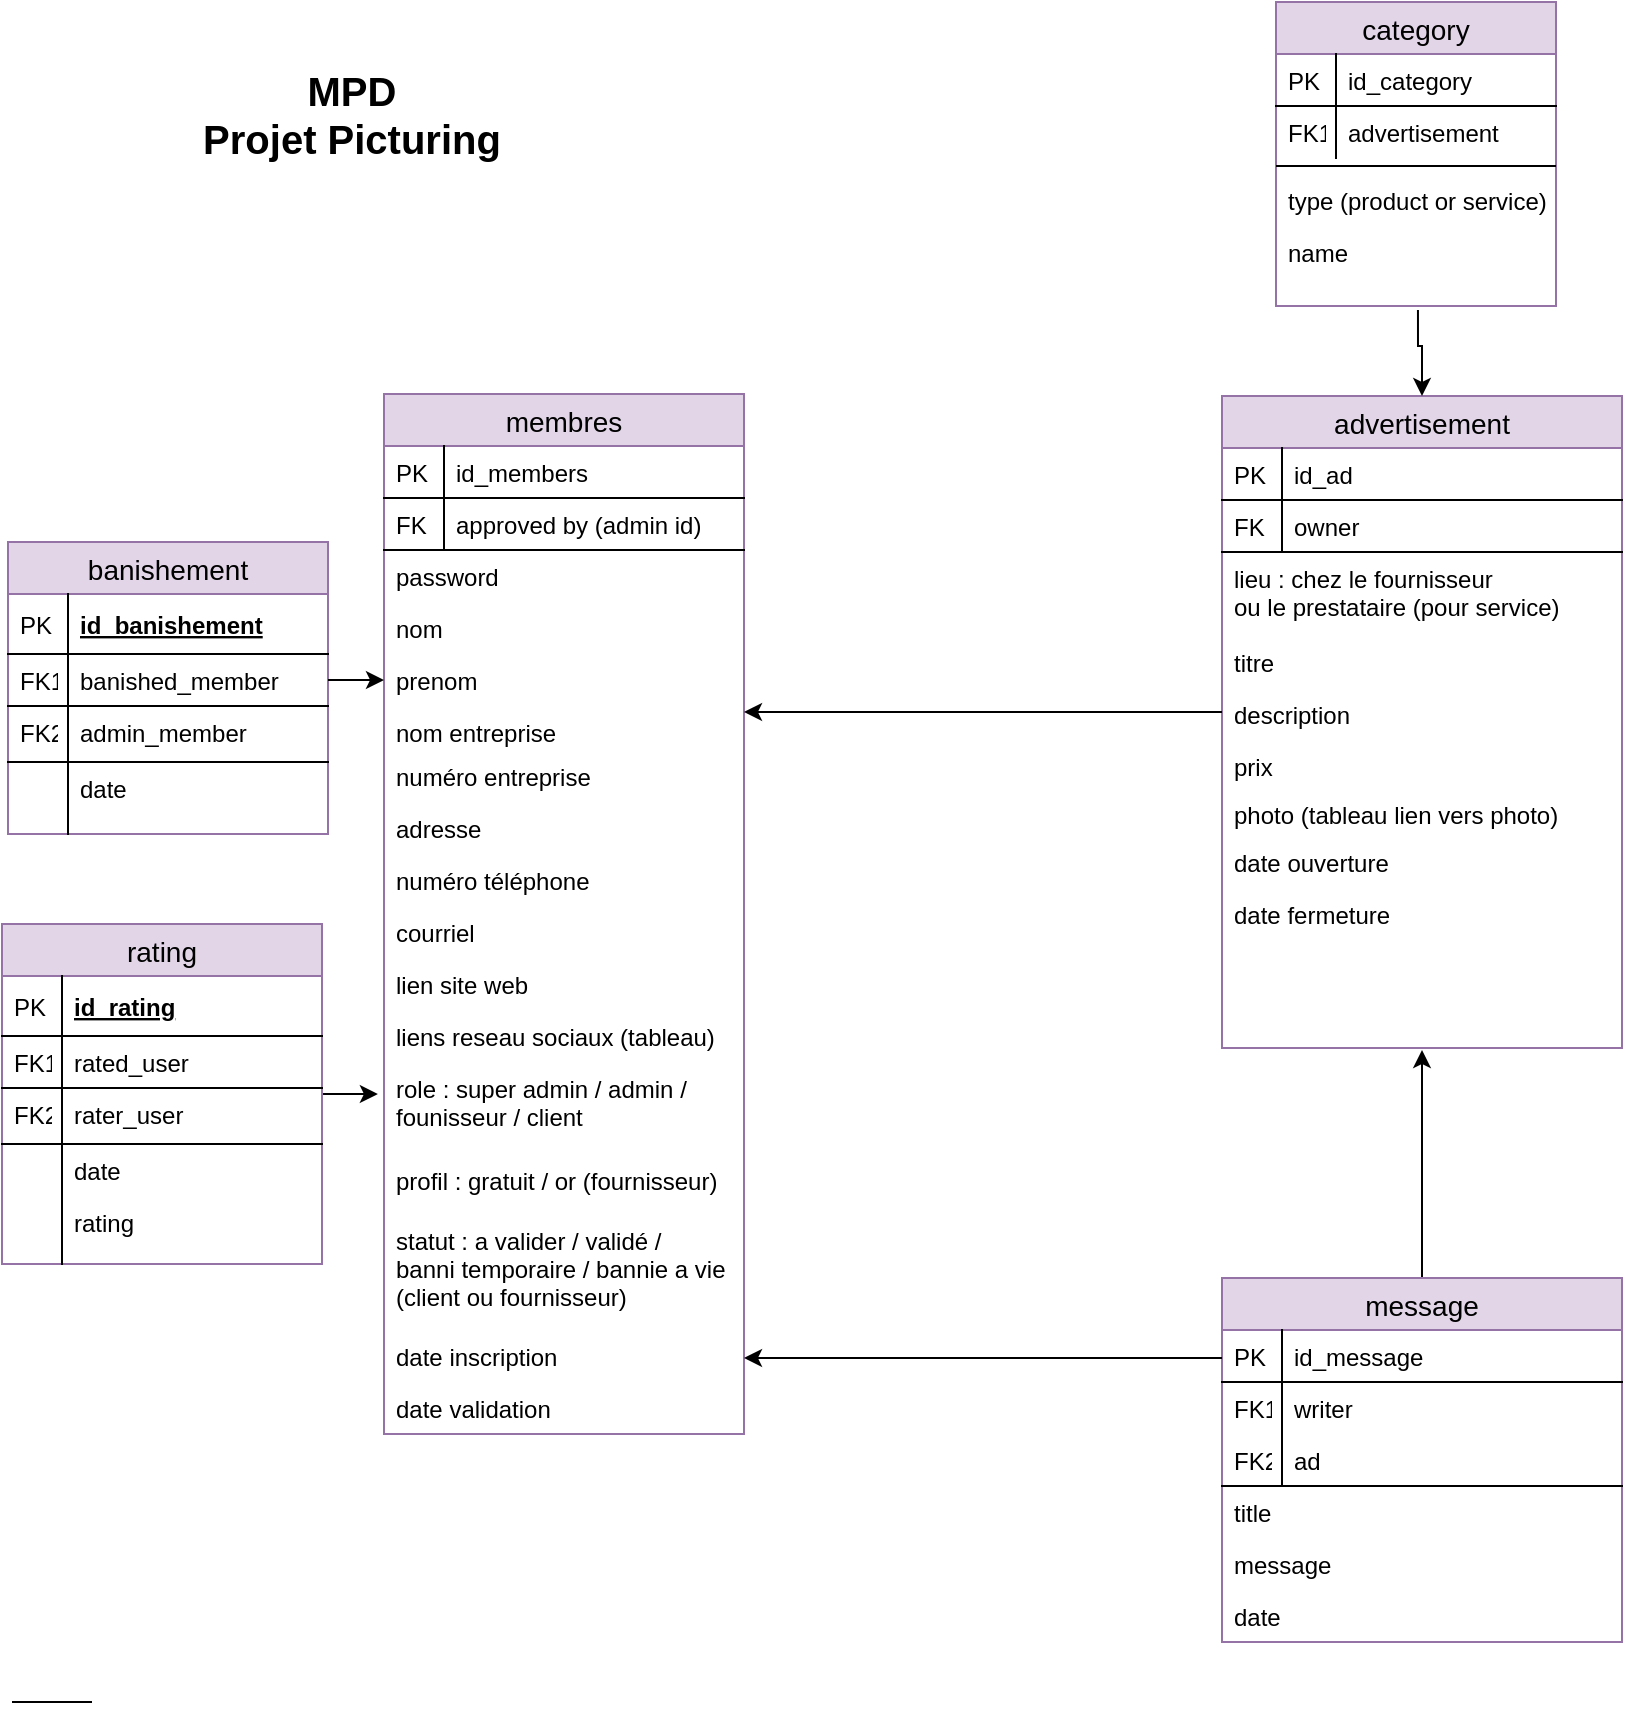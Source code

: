 <mxfile version="12.7.0" type="github">
  <diagram id="iBXPiYF_LUQlWGxFA6pa" name="Page-1">
    <mxGraphModel dx="868" dy="486" grid="1" gridSize="10" guides="1" tooltips="1" connect="1" arrows="1" fold="1" page="1" pageScale="1" pageWidth="850" pageHeight="1100" math="0" shadow="0">
      <root>
        <mxCell id="0"/>
        <mxCell id="1" parent="0"/>
        <mxCell id="Hy9Ng6GgT5-XodU1_Qwf-12" value="membres" style="swimlane;fontStyle=0;childLayout=stackLayout;horizontal=1;startSize=26;fillColor=#e1d5e7;horizontalStack=0;resizeParent=1;resizeParentMax=0;resizeLast=0;collapsible=1;marginBottom=0;labelBackgroundColor=none;strokeColor=#9673a6;fontSize=14;" parent="1" vertex="1">
          <mxGeometry x="206" y="200" width="180" height="520" as="geometry"/>
        </mxCell>
        <mxCell id="6Piqb9piduFS3I6Vb6Y6-14" value="id_members" style="shape=partialRectangle;top=0;left=0;right=0;bottom=1;align=left;verticalAlign=top;fillColor=none;spacingLeft=34;spacingRight=4;overflow=hidden;rotatable=0;points=[[0,0.5],[1,0.5]];portConstraint=eastwest;dropTarget=0;fontSize=12;" parent="Hy9Ng6GgT5-XodU1_Qwf-12" vertex="1">
          <mxGeometry y="26" width="180" height="26" as="geometry"/>
        </mxCell>
        <mxCell id="6Piqb9piduFS3I6Vb6Y6-15" value="PK" style="shape=partialRectangle;top=0;left=0;bottom=0;fillColor=none;align=left;verticalAlign=top;spacingLeft=4;spacingRight=4;overflow=hidden;rotatable=0;points=[];portConstraint=eastwest;part=1;fontSize=12;" parent="6Piqb9piduFS3I6Vb6Y6-14" vertex="1" connectable="0">
          <mxGeometry width="30" height="26" as="geometry"/>
        </mxCell>
        <mxCell id="6Piqb9piduFS3I6Vb6Y6-16" value="approved by (admin id)" style="shape=partialRectangle;top=0;left=0;right=0;bottom=1;align=left;verticalAlign=top;fillColor=none;spacingLeft=34;spacingRight=4;overflow=hidden;rotatable=0;points=[[0,0.5],[1,0.5]];portConstraint=eastwest;dropTarget=0;fontSize=12;" parent="Hy9Ng6GgT5-XodU1_Qwf-12" vertex="1">
          <mxGeometry y="52" width="180" height="26" as="geometry"/>
        </mxCell>
        <mxCell id="6Piqb9piduFS3I6Vb6Y6-17" value="FK" style="shape=partialRectangle;top=0;left=0;bottom=0;fillColor=none;align=left;verticalAlign=top;spacingLeft=4;spacingRight=4;overflow=hidden;rotatable=0;points=[];portConstraint=eastwest;part=1;fontSize=12;" parent="6Piqb9piduFS3I6Vb6Y6-16" vertex="1" connectable="0">
          <mxGeometry width="30" height="26" as="geometry"/>
        </mxCell>
        <mxCell id="Hy9Ng6GgT5-XodU1_Qwf-48" value="password" style="text;strokeColor=none;fillColor=none;align=left;verticalAlign=top;spacingLeft=4;spacingRight=4;overflow=hidden;rotatable=0;points=[[0,0.5],[1,0.5]];portConstraint=eastwest;" parent="Hy9Ng6GgT5-XodU1_Qwf-12" vertex="1">
          <mxGeometry y="78" width="180" height="26" as="geometry"/>
        </mxCell>
        <mxCell id="Hy9Ng6GgT5-XodU1_Qwf-13" value="nom" style="text;strokeColor=none;fillColor=none;align=left;verticalAlign=top;spacingLeft=4;spacingRight=4;overflow=hidden;rotatable=0;points=[[0,0.5],[1,0.5]];portConstraint=eastwest;" parent="Hy9Ng6GgT5-XodU1_Qwf-12" vertex="1">
          <mxGeometry y="104" width="180" height="26" as="geometry"/>
        </mxCell>
        <mxCell id="Hy9Ng6GgT5-XodU1_Qwf-14" value="prenom" style="text;strokeColor=none;fillColor=none;align=left;verticalAlign=top;spacingLeft=4;spacingRight=4;overflow=hidden;rotatable=0;points=[[0,0.5],[1,0.5]];portConstraint=eastwest;" parent="Hy9Ng6GgT5-XodU1_Qwf-12" vertex="1">
          <mxGeometry y="130" width="180" height="26" as="geometry"/>
        </mxCell>
        <mxCell id="Hy9Ng6GgT5-XodU1_Qwf-15" value="nom entreprise" style="text;strokeColor=none;fillColor=none;align=left;verticalAlign=top;spacingLeft=4;spacingRight=4;overflow=hidden;rotatable=0;points=[[0,0.5],[1,0.5]];portConstraint=eastwest;" parent="Hy9Ng6GgT5-XodU1_Qwf-12" vertex="1">
          <mxGeometry y="156" width="180" height="22" as="geometry"/>
        </mxCell>
        <mxCell id="Hy9Ng6GgT5-XodU1_Qwf-35" value="numéro entreprise" style="text;strokeColor=none;fillColor=none;align=left;verticalAlign=top;spacingLeft=4;spacingRight=4;overflow=hidden;rotatable=0;points=[[0,0.5],[1,0.5]];portConstraint=eastwest;" parent="Hy9Ng6GgT5-XodU1_Qwf-12" vertex="1">
          <mxGeometry y="178" width="180" height="26" as="geometry"/>
        </mxCell>
        <mxCell id="Hy9Ng6GgT5-XodU1_Qwf-30" value="adresse" style="text;strokeColor=none;fillColor=none;align=left;verticalAlign=top;spacingLeft=4;spacingRight=4;overflow=hidden;rotatable=0;points=[[0,0.5],[1,0.5]];portConstraint=eastwest;" parent="Hy9Ng6GgT5-XodU1_Qwf-12" vertex="1">
          <mxGeometry y="204" width="180" height="26" as="geometry"/>
        </mxCell>
        <mxCell id="Hy9Ng6GgT5-XodU1_Qwf-33" value="numéro téléphone" style="text;strokeColor=none;fillColor=none;align=left;verticalAlign=top;spacingLeft=4;spacingRight=4;overflow=hidden;rotatable=0;points=[[0,0.5],[1,0.5]];portConstraint=eastwest;" parent="Hy9Ng6GgT5-XodU1_Qwf-12" vertex="1">
          <mxGeometry y="230" width="180" height="26" as="geometry"/>
        </mxCell>
        <mxCell id="Hy9Ng6GgT5-XodU1_Qwf-34" value="courriel" style="text;strokeColor=none;fillColor=none;align=left;verticalAlign=top;spacingLeft=4;spacingRight=4;overflow=hidden;rotatable=0;points=[[0,0.5],[1,0.5]];portConstraint=eastwest;" parent="Hy9Ng6GgT5-XodU1_Qwf-12" vertex="1">
          <mxGeometry y="256" width="180" height="26" as="geometry"/>
        </mxCell>
        <mxCell id="Hy9Ng6GgT5-XodU1_Qwf-38" value="lien site web" style="text;strokeColor=none;fillColor=none;align=left;verticalAlign=top;spacingLeft=4;spacingRight=4;overflow=hidden;rotatable=0;points=[[0,0.5],[1,0.5]];portConstraint=eastwest;" parent="Hy9Ng6GgT5-XodU1_Qwf-12" vertex="1">
          <mxGeometry y="282" width="180" height="26" as="geometry"/>
        </mxCell>
        <mxCell id="Hy9Ng6GgT5-XodU1_Qwf-39" value="liens reseau sociaux (tableau)" style="text;strokeColor=none;fillColor=none;align=left;verticalAlign=top;spacingLeft=4;spacingRight=4;overflow=hidden;rotatable=0;points=[[0,0.5],[1,0.5]];portConstraint=eastwest;" parent="Hy9Ng6GgT5-XodU1_Qwf-12" vertex="1">
          <mxGeometry y="308" width="180" height="26" as="geometry"/>
        </mxCell>
        <mxCell id="Hy9Ng6GgT5-XodU1_Qwf-40" value="role : super admin / admin / &#xa;founisseur / client" style="text;strokeColor=none;fillColor=none;align=left;verticalAlign=top;spacingLeft=4;spacingRight=4;overflow=hidden;rotatable=0;points=[[0,0.5],[1,0.5]];portConstraint=eastwest;" parent="Hy9Ng6GgT5-XodU1_Qwf-12" vertex="1">
          <mxGeometry y="334" width="180" height="46" as="geometry"/>
        </mxCell>
        <mxCell id="Hy9Ng6GgT5-XodU1_Qwf-29" value="profil : gratuit / or (fournisseur)" style="text;strokeColor=none;fillColor=none;align=left;verticalAlign=top;spacingLeft=4;spacingRight=4;overflow=hidden;rotatable=0;points=[[0,0.5],[1,0.5]];portConstraint=eastwest;" parent="Hy9Ng6GgT5-XodU1_Qwf-12" vertex="1">
          <mxGeometry y="380" width="180" height="30" as="geometry"/>
        </mxCell>
        <mxCell id="Hy9Ng6GgT5-XodU1_Qwf-53" value="statut : a valider / validé / &#xa;banni temporaire / bannie a vie&#xa;(client ou fournisseur)" style="text;strokeColor=none;fillColor=none;align=left;verticalAlign=top;spacingLeft=4;spacingRight=4;overflow=hidden;rotatable=0;points=[[0,0.5],[1,0.5]];portConstraint=eastwest;" parent="Hy9Ng6GgT5-XodU1_Qwf-12" vertex="1">
          <mxGeometry y="410" width="180" height="58" as="geometry"/>
        </mxCell>
        <mxCell id="6Piqb9piduFS3I6Vb6Y6-1" value="date inscription" style="text;strokeColor=none;fillColor=none;align=left;verticalAlign=top;spacingLeft=4;spacingRight=4;overflow=hidden;rotatable=0;points=[[0,0.5],[1,0.5]];portConstraint=eastwest;" parent="Hy9Ng6GgT5-XodU1_Qwf-12" vertex="1">
          <mxGeometry y="468" width="180" height="26" as="geometry"/>
        </mxCell>
        <mxCell id="6Piqb9piduFS3I6Vb6Y6-7" value="date validation" style="text;strokeColor=none;fillColor=none;align=left;verticalAlign=top;spacingLeft=4;spacingRight=4;overflow=hidden;rotatable=0;points=[[0,0.5],[1,0.5]];portConstraint=eastwest;" parent="Hy9Ng6GgT5-XodU1_Qwf-12" vertex="1">
          <mxGeometry y="494" width="180" height="26" as="geometry"/>
        </mxCell>
        <mxCell id="Hy9Ng6GgT5-XodU1_Qwf-20" value="advertisement" style="swimlane;fontStyle=0;childLayout=stackLayout;horizontal=1;startSize=26;fillColor=#e1d5e7;horizontalStack=0;resizeParent=1;resizeParentMax=0;resizeLast=0;collapsible=1;marginBottom=0;strokeColor=#9673a6;fontSize=14;" parent="1" vertex="1">
          <mxGeometry x="625" y="201" width="200" height="326" as="geometry"/>
        </mxCell>
        <mxCell id="6Piqb9piduFS3I6Vb6Y6-62" value="id_ad" style="shape=partialRectangle;top=0;left=0;right=0;bottom=1;align=left;verticalAlign=top;fillColor=none;spacingLeft=34;spacingRight=4;overflow=hidden;rotatable=0;points=[[0,0.5],[1,0.5]];portConstraint=eastwest;dropTarget=0;fontSize=12;" parent="Hy9Ng6GgT5-XodU1_Qwf-20" vertex="1">
          <mxGeometry y="26" width="200" height="26" as="geometry"/>
        </mxCell>
        <mxCell id="6Piqb9piduFS3I6Vb6Y6-63" value="PK" style="shape=partialRectangle;top=0;left=0;bottom=0;fillColor=none;align=left;verticalAlign=top;spacingLeft=4;spacingRight=4;overflow=hidden;rotatable=0;points=[];portConstraint=eastwest;part=1;fontSize=12;" parent="6Piqb9piduFS3I6Vb6Y6-62" vertex="1" connectable="0">
          <mxGeometry width="30" height="26" as="geometry"/>
        </mxCell>
        <mxCell id="6Piqb9piduFS3I6Vb6Y6-64" value="owner" style="shape=partialRectangle;top=0;left=0;right=0;bottom=1;align=left;verticalAlign=top;fillColor=none;spacingLeft=34;spacingRight=4;overflow=hidden;rotatable=0;points=[[0,0.5],[1,0.5]];portConstraint=eastwest;dropTarget=0;fontSize=12;" parent="Hy9Ng6GgT5-XodU1_Qwf-20" vertex="1">
          <mxGeometry y="52" width="200" height="26" as="geometry"/>
        </mxCell>
        <mxCell id="6Piqb9piduFS3I6Vb6Y6-65" value="FK" style="shape=partialRectangle;top=0;left=0;bottom=0;fillColor=none;align=left;verticalAlign=top;spacingLeft=4;spacingRight=4;overflow=hidden;rotatable=0;points=[];portConstraint=eastwest;part=1;fontSize=12;" parent="6Piqb9piduFS3I6Vb6Y6-64" vertex="1" connectable="0">
          <mxGeometry width="30" height="26" as="geometry"/>
        </mxCell>
        <mxCell id="Hy9Ng6GgT5-XodU1_Qwf-22" value="lieu : chez le fournisseur&#xa;ou le prestataire (pour service)" style="text;strokeColor=none;fillColor=none;align=left;verticalAlign=top;spacingLeft=4;spacingRight=4;overflow=hidden;rotatable=0;points=[[0,0.5],[1,0.5]];portConstraint=eastwest;" parent="Hy9Ng6GgT5-XodU1_Qwf-20" vertex="1">
          <mxGeometry y="78" width="200" height="42" as="geometry"/>
        </mxCell>
        <mxCell id="Hy9Ng6GgT5-XodU1_Qwf-42" value="titre" style="text;strokeColor=none;fillColor=none;align=left;verticalAlign=top;spacingLeft=4;spacingRight=4;overflow=hidden;rotatable=0;points=[[0,0.5],[1,0.5]];portConstraint=eastwest;" parent="Hy9Ng6GgT5-XodU1_Qwf-20" vertex="1">
          <mxGeometry y="120" width="200" height="26" as="geometry"/>
        </mxCell>
        <mxCell id="Hy9Ng6GgT5-XodU1_Qwf-41" value="description" style="text;strokeColor=none;fillColor=none;align=left;verticalAlign=top;spacingLeft=4;spacingRight=4;overflow=hidden;rotatable=0;points=[[0,0.5],[1,0.5]];portConstraint=eastwest;" parent="Hy9Ng6GgT5-XodU1_Qwf-20" vertex="1">
          <mxGeometry y="146" width="200" height="26" as="geometry"/>
        </mxCell>
        <mxCell id="Hy9Ng6GgT5-XodU1_Qwf-23" value="prix" style="text;strokeColor=none;fillColor=none;align=left;verticalAlign=top;spacingLeft=4;spacingRight=4;overflow=hidden;rotatable=0;points=[[0,0.5],[1,0.5]];portConstraint=eastwest;" parent="Hy9Ng6GgT5-XodU1_Qwf-20" vertex="1">
          <mxGeometry y="172" width="200" height="24" as="geometry"/>
        </mxCell>
        <mxCell id="Hy9Ng6GgT5-XodU1_Qwf-46" value="photo (tableau lien vers photo)" style="text;strokeColor=none;fillColor=none;align=left;verticalAlign=top;spacingLeft=4;spacingRight=4;overflow=hidden;rotatable=0;points=[[0,0.5],[1,0.5]];portConstraint=eastwest;" parent="Hy9Ng6GgT5-XodU1_Qwf-20" vertex="1">
          <mxGeometry y="196" width="200" height="24" as="geometry"/>
        </mxCell>
        <mxCell id="6Piqb9piduFS3I6Vb6Y6-3" value="date ouverture" style="text;strokeColor=none;fillColor=none;align=left;verticalAlign=top;spacingLeft=4;spacingRight=4;overflow=hidden;rotatable=0;points=[[0,0.5],[1,0.5]];portConstraint=eastwest;" parent="Hy9Ng6GgT5-XodU1_Qwf-20" vertex="1">
          <mxGeometry y="220" width="200" height="26" as="geometry"/>
        </mxCell>
        <mxCell id="6Piqb9piduFS3I6Vb6Y6-4" value="date fermeture" style="text;strokeColor=none;fillColor=none;align=left;verticalAlign=top;spacingLeft=4;spacingRight=4;overflow=hidden;rotatable=0;points=[[0,0.5],[1,0.5]];portConstraint=eastwest;" parent="Hy9Ng6GgT5-XodU1_Qwf-20" vertex="1">
          <mxGeometry y="246" width="200" height="80" as="geometry"/>
        </mxCell>
        <mxCell id="JkwLZ7R0wp-xQNA84GM1-21" style="edgeStyle=orthogonalEdgeStyle;rounded=0;orthogonalLoop=1;jettySize=auto;html=1;endArrow=classic;endFill=1;entryX=0.5;entryY=1.013;entryDx=0;entryDy=0;entryPerimeter=0;startArrow=none;startFill=0;" parent="1" source="Hy9Ng6GgT5-XodU1_Qwf-58" target="6Piqb9piduFS3I6Vb6Y6-4" edge="1">
          <mxGeometry relative="1" as="geometry">
            <mxPoint x="725" y="500" as="targetPoint"/>
          </mxGeometry>
        </mxCell>
        <mxCell id="Hy9Ng6GgT5-XodU1_Qwf-58" value="message" style="swimlane;fontStyle=0;childLayout=stackLayout;horizontal=1;startSize=26;fillColor=#e1d5e7;horizontalStack=0;resizeParent=1;resizeParentMax=0;resizeLast=0;collapsible=1;marginBottom=0;strokeColor=#9673a6;fontSize=14;" parent="1" vertex="1">
          <mxGeometry x="625" y="642" width="200" height="182" as="geometry"/>
        </mxCell>
        <mxCell id="6Piqb9piduFS3I6Vb6Y6-66" value="id_message" style="shape=partialRectangle;top=0;left=0;right=0;bottom=1;align=left;verticalAlign=top;fillColor=none;spacingLeft=34;spacingRight=4;overflow=hidden;rotatable=0;points=[[0,0.5],[1,0.5]];portConstraint=eastwest;dropTarget=0;fontSize=12;" parent="Hy9Ng6GgT5-XodU1_Qwf-58" vertex="1">
          <mxGeometry y="26" width="200" height="26" as="geometry"/>
        </mxCell>
        <mxCell id="6Piqb9piduFS3I6Vb6Y6-67" value="PK" style="shape=partialRectangle;top=0;left=0;bottom=0;fillColor=none;align=left;verticalAlign=top;spacingLeft=4;spacingRight=4;overflow=hidden;rotatable=0;points=[];portConstraint=eastwest;part=1;fontSize=12;" parent="6Piqb9piduFS3I6Vb6Y6-66" vertex="1" connectable="0">
          <mxGeometry width="30" height="26" as="geometry"/>
        </mxCell>
        <mxCell id="6Piqb9piduFS3I6Vb6Y6-68" value="writer" style="shape=partialRectangle;top=0;left=0;right=0;bottom=0;align=left;verticalAlign=top;fillColor=none;spacingLeft=34;spacingRight=4;overflow=hidden;rotatable=0;points=[[0,0.5],[1,0.5]];portConstraint=eastwest;dropTarget=0;fontSize=12;" parent="Hy9Ng6GgT5-XodU1_Qwf-58" vertex="1">
          <mxGeometry y="52" width="200" height="26" as="geometry"/>
        </mxCell>
        <mxCell id="6Piqb9piduFS3I6Vb6Y6-69" value="FK1" style="shape=partialRectangle;top=0;left=0;bottom=0;fillColor=none;align=left;verticalAlign=top;spacingLeft=4;spacingRight=4;overflow=hidden;rotatable=0;points=[];portConstraint=eastwest;part=1;fontSize=12;" parent="6Piqb9piduFS3I6Vb6Y6-68" vertex="1" connectable="0">
          <mxGeometry width="30" height="26" as="geometry"/>
        </mxCell>
        <mxCell id="6Piqb9piduFS3I6Vb6Y6-70" value="ad" style="shape=partialRectangle;top=0;left=0;right=0;bottom=1;align=left;verticalAlign=top;fillColor=none;spacingLeft=34;spacingRight=4;overflow=hidden;rotatable=0;points=[[0,0.5],[1,0.5]];portConstraint=eastwest;dropTarget=0;fontSize=12;" parent="Hy9Ng6GgT5-XodU1_Qwf-58" vertex="1">
          <mxGeometry y="78" width="200" height="26" as="geometry"/>
        </mxCell>
        <mxCell id="6Piqb9piduFS3I6Vb6Y6-71" value="FK2" style="shape=partialRectangle;top=0;left=0;bottom=0;fillColor=none;align=left;verticalAlign=top;spacingLeft=4;spacingRight=4;overflow=hidden;rotatable=0;points=[];portConstraint=eastwest;part=1;fontSize=12;" parent="6Piqb9piduFS3I6Vb6Y6-70" vertex="1" connectable="0">
          <mxGeometry width="30" height="26" as="geometry"/>
        </mxCell>
        <mxCell id="Hy9Ng6GgT5-XodU1_Qwf-60" value="title" style="text;strokeColor=none;fillColor=none;align=left;verticalAlign=top;spacingLeft=4;spacingRight=4;overflow=hidden;rotatable=0;points=[[0,0.5],[1,0.5]];portConstraint=eastwest;" parent="Hy9Ng6GgT5-XodU1_Qwf-58" vertex="1">
          <mxGeometry y="104" width="200" height="26" as="geometry"/>
        </mxCell>
        <mxCell id="Hy9Ng6GgT5-XodU1_Qwf-61" value="message" style="text;strokeColor=none;fillColor=none;align=left;verticalAlign=top;spacingLeft=4;spacingRight=4;overflow=hidden;rotatable=0;points=[[0,0.5],[1,0.5]];portConstraint=eastwest;" parent="Hy9Ng6GgT5-XodU1_Qwf-58" vertex="1">
          <mxGeometry y="130" width="200" height="26" as="geometry"/>
        </mxCell>
        <mxCell id="6Piqb9piduFS3I6Vb6Y6-2" value="date" style="text;strokeColor=none;fillColor=none;align=left;verticalAlign=top;spacingLeft=4;spacingRight=4;overflow=hidden;rotatable=0;points=[[0,0.5],[1,0.5]];portConstraint=eastwest;" parent="Hy9Ng6GgT5-XodU1_Qwf-58" vertex="1">
          <mxGeometry y="156" width="200" height="26" as="geometry"/>
        </mxCell>
        <mxCell id="JkwLZ7R0wp-xQNA84GM1-15" style="edgeStyle=orthogonalEdgeStyle;rounded=0;orthogonalLoop=1;jettySize=auto;html=1;endArrow=none;endFill=0;startArrow=classic;startFill=1;" parent="1" edge="1">
          <mxGeometry relative="1" as="geometry">
            <mxPoint x="386" y="359" as="sourcePoint"/>
            <mxPoint x="625" y="359" as="targetPoint"/>
          </mxGeometry>
        </mxCell>
        <mxCell id="JkwLZ7R0wp-xQNA84GM1-18" style="edgeStyle=orthogonalEdgeStyle;rounded=0;orthogonalLoop=1;jettySize=auto;html=1;endArrow=none;endFill=0;startArrow=classic;startFill=1;" parent="1" edge="1">
          <mxGeometry relative="1" as="geometry">
            <mxPoint x="386" y="682" as="sourcePoint"/>
            <mxPoint x="625" y="682" as="targetPoint"/>
          </mxGeometry>
        </mxCell>
        <mxCell id="JkwLZ7R0wp-xQNA84GM1-22" value="category" style="swimlane;fontStyle=0;childLayout=stackLayout;horizontal=1;startSize=26;fillColor=#e1d5e7;horizontalStack=0;resizeParent=1;resizeParentMax=0;resizeLast=0;collapsible=1;marginBottom=0;strokeColor=#9673a6;fontSize=14;" parent="1" vertex="1">
          <mxGeometry x="652" y="4" width="140" height="152" as="geometry">
            <mxRectangle x="652" y="4" width="80" height="26" as="alternateBounds"/>
          </mxGeometry>
        </mxCell>
        <mxCell id="6Piqb9piduFS3I6Vb6Y6-53" value="id_category" style="shape=partialRectangle;top=0;left=0;right=0;bottom=1;align=left;verticalAlign=top;fillColor=none;spacingLeft=34;spacingRight=4;overflow=hidden;rotatable=0;points=[[0,0.5],[1,0.5]];portConstraint=eastwest;dropTarget=0;fontSize=12;" parent="JkwLZ7R0wp-xQNA84GM1-22" vertex="1">
          <mxGeometry y="26" width="140" height="26" as="geometry"/>
        </mxCell>
        <mxCell id="6Piqb9piduFS3I6Vb6Y6-54" value="PK" style="shape=partialRectangle;top=0;left=0;bottom=0;fillColor=none;align=left;verticalAlign=top;spacingLeft=4;spacingRight=4;overflow=hidden;rotatable=0;points=[];portConstraint=eastwest;part=1;fontSize=12;" parent="6Piqb9piduFS3I6Vb6Y6-53" vertex="1" connectable="0">
          <mxGeometry width="30" height="26" as="geometry"/>
        </mxCell>
        <mxCell id="6Piqb9piduFS3I6Vb6Y6-57" value="advertisement" style="shape=partialRectangle;top=0;left=0;right=0;bottom=0;align=left;verticalAlign=top;fillColor=none;spacingLeft=34;spacingRight=4;overflow=hidden;rotatable=0;points=[[0,0.5],[1,0.5]];portConstraint=eastwest;dropTarget=0;fontSize=12;" parent="JkwLZ7R0wp-xQNA84GM1-22" vertex="1">
          <mxGeometry y="52" width="140" height="26" as="geometry"/>
        </mxCell>
        <mxCell id="6Piqb9piduFS3I6Vb6Y6-58" value="FK1" style="shape=partialRectangle;top=0;left=0;bottom=0;fillColor=none;align=left;verticalAlign=top;spacingLeft=4;spacingRight=4;overflow=hidden;rotatable=0;points=[];portConstraint=eastwest;part=1;fontSize=12;" parent="6Piqb9piduFS3I6Vb6Y6-57" vertex="1" connectable="0">
          <mxGeometry width="30" height="26" as="geometry"/>
        </mxCell>
        <mxCell id="eJBjyDq78cO2GbcLZ7AE-2" value="" style="line;strokeWidth=1;fillColor=none;align=left;verticalAlign=middle;spacingTop=-1;spacingLeft=3;spacingRight=3;rotatable=0;labelPosition=right;points=[];portConstraint=eastwest;" vertex="1" parent="JkwLZ7R0wp-xQNA84GM1-22">
          <mxGeometry y="78" width="140" height="8" as="geometry"/>
        </mxCell>
        <mxCell id="Hy9Ng6GgT5-XodU1_Qwf-21" value="type (product or service)" style="text;strokeColor=none;fillColor=none;align=left;verticalAlign=top;spacingLeft=4;spacingRight=4;overflow=hidden;rotatable=0;points=[[0,0.5],[1,0.5]];portConstraint=eastwest;" parent="JkwLZ7R0wp-xQNA84GM1-22" vertex="1">
          <mxGeometry y="86" width="140" height="26" as="geometry"/>
        </mxCell>
        <mxCell id="JkwLZ7R0wp-xQNA84GM1-23" value="name" style="text;strokeColor=none;fillColor=none;align=left;verticalAlign=top;spacingLeft=4;spacingRight=4;overflow=hidden;rotatable=0;points=[[0,0.5],[1,0.5]];portConstraint=eastwest;" parent="JkwLZ7R0wp-xQNA84GM1-22" vertex="1">
          <mxGeometry y="112" width="140" height="40" as="geometry"/>
        </mxCell>
        <mxCell id="6Piqb9piduFS3I6Vb6Y6-18" value="banishement" style="swimlane;fontStyle=0;childLayout=stackLayout;horizontal=1;startSize=26;fillColor=#e1d5e7;horizontalStack=0;resizeParent=1;resizeParentMax=0;resizeLast=0;collapsible=1;marginBottom=0;swimlaneFillColor=#ffffff;align=center;fontSize=14;strokeColor=#9673a6;" parent="1" vertex="1">
          <mxGeometry x="18" y="274" width="160" height="146" as="geometry"/>
        </mxCell>
        <mxCell id="6Piqb9piduFS3I6Vb6Y6-19" value="id_banishement" style="shape=partialRectangle;top=0;left=0;right=0;bottom=1;align=left;verticalAlign=middle;fillColor=none;spacingLeft=34;spacingRight=4;overflow=hidden;rotatable=0;points=[[0,0.5],[1,0.5]];portConstraint=eastwest;dropTarget=0;fontStyle=5;fontSize=12;" parent="6Piqb9piduFS3I6Vb6Y6-18" vertex="1">
          <mxGeometry y="26" width="160" height="30" as="geometry"/>
        </mxCell>
        <mxCell id="6Piqb9piduFS3I6Vb6Y6-20" value="PK" style="shape=partialRectangle;top=0;left=0;bottom=0;fillColor=none;align=left;verticalAlign=middle;spacingLeft=4;spacingRight=4;overflow=hidden;rotatable=0;points=[];portConstraint=eastwest;part=1;fontSize=12;" parent="6Piqb9piduFS3I6Vb6Y6-19" vertex="1" connectable="0">
          <mxGeometry width="30" height="30" as="geometry"/>
        </mxCell>
        <mxCell id="6Piqb9piduFS3I6Vb6Y6-29" value="banished_member" style="shape=partialRectangle;top=0;left=0;right=0;bottom=1;align=left;verticalAlign=top;fillColor=none;spacingLeft=34;spacingRight=4;overflow=hidden;rotatable=0;points=[[0,0.5],[1,0.5]];portConstraint=eastwest;dropTarget=0;fontSize=12;" parent="6Piqb9piduFS3I6Vb6Y6-18" vertex="1">
          <mxGeometry y="56" width="160" height="26" as="geometry"/>
        </mxCell>
        <mxCell id="6Piqb9piduFS3I6Vb6Y6-30" value="FK1" style="shape=partialRectangle;top=0;left=0;bottom=0;fillColor=none;align=left;verticalAlign=top;spacingLeft=4;spacingRight=4;overflow=hidden;rotatable=0;points=[];portConstraint=eastwest;part=1;fontSize=12;" parent="6Piqb9piduFS3I6Vb6Y6-29" vertex="1" connectable="0">
          <mxGeometry width="30" height="26" as="geometry"/>
        </mxCell>
        <mxCell id="6Piqb9piduFS3I6Vb6Y6-31" value="admin_member" style="shape=partialRectangle;top=0;left=0;right=0;bottom=1;align=left;verticalAlign=top;fillColor=none;spacingLeft=34;spacingRight=4;overflow=hidden;rotatable=0;points=[[0,0.5],[1,0.5]];portConstraint=eastwest;dropTarget=0;fontSize=12;" parent="6Piqb9piduFS3I6Vb6Y6-18" vertex="1">
          <mxGeometry y="82" width="160" height="28" as="geometry"/>
        </mxCell>
        <mxCell id="6Piqb9piduFS3I6Vb6Y6-32" value="FK2" style="shape=partialRectangle;top=0;left=0;bottom=0;fillColor=none;align=left;verticalAlign=top;spacingLeft=4;spacingRight=4;overflow=hidden;rotatable=0;points=[];portConstraint=eastwest;part=1;fontSize=12;" parent="6Piqb9piduFS3I6Vb6Y6-31" vertex="1" connectable="0">
          <mxGeometry width="30" height="28" as="geometry"/>
        </mxCell>
        <mxCell id="6Piqb9piduFS3I6Vb6Y6-21" value="date" style="shape=partialRectangle;top=0;left=0;right=0;bottom=0;align=left;verticalAlign=top;fillColor=none;spacingLeft=34;spacingRight=4;overflow=hidden;rotatable=0;points=[[0,0.5],[1,0.5]];portConstraint=eastwest;dropTarget=0;fontSize=12;" parent="6Piqb9piduFS3I6Vb6Y6-18" vertex="1">
          <mxGeometry y="110" width="160" height="26" as="geometry"/>
        </mxCell>
        <mxCell id="6Piqb9piduFS3I6Vb6Y6-22" value="" style="shape=partialRectangle;top=0;left=0;bottom=0;fillColor=none;align=left;verticalAlign=top;spacingLeft=4;spacingRight=4;overflow=hidden;rotatable=0;points=[];portConstraint=eastwest;part=1;fontSize=12;" parent="6Piqb9piduFS3I6Vb6Y6-21" vertex="1" connectable="0">
          <mxGeometry width="30" height="26" as="geometry"/>
        </mxCell>
        <mxCell id="6Piqb9piduFS3I6Vb6Y6-27" value="" style="shape=partialRectangle;top=0;left=0;right=0;bottom=0;align=left;verticalAlign=top;fillColor=none;spacingLeft=34;spacingRight=4;overflow=hidden;rotatable=0;points=[[0,0.5],[1,0.5]];portConstraint=eastwest;dropTarget=0;fontSize=12;" parent="6Piqb9piduFS3I6Vb6Y6-18" vertex="1">
          <mxGeometry y="136" width="160" height="10" as="geometry"/>
        </mxCell>
        <mxCell id="6Piqb9piduFS3I6Vb6Y6-28" value="" style="shape=partialRectangle;top=0;left=0;bottom=0;fillColor=none;align=left;verticalAlign=top;spacingLeft=4;spacingRight=4;overflow=hidden;rotatable=0;points=[];portConstraint=eastwest;part=1;fontSize=12;" parent="6Piqb9piduFS3I6Vb6Y6-27" vertex="1" connectable="0">
          <mxGeometry width="30" height="10" as="geometry"/>
        </mxCell>
        <mxCell id="6Piqb9piduFS3I6Vb6Y6-52" style="edgeStyle=orthogonalEdgeStyle;rounded=0;orthogonalLoop=1;jettySize=auto;html=1;entryX=-0.017;entryY=0.348;entryDx=0;entryDy=0;entryPerimeter=0;startArrow=none;startFill=0;endArrow=classic;endFill=1;" parent="1" source="6Piqb9piduFS3I6Vb6Y6-34" target="Hy9Ng6GgT5-XodU1_Qwf-40" edge="1">
          <mxGeometry relative="1" as="geometry"/>
        </mxCell>
        <mxCell id="6Piqb9piduFS3I6Vb6Y6-34" value="rating" style="swimlane;fontStyle=0;childLayout=stackLayout;horizontal=1;startSize=26;fillColor=#e1d5e7;horizontalStack=0;resizeParent=1;resizeParentMax=0;resizeLast=0;collapsible=1;marginBottom=0;swimlaneFillColor=#ffffff;align=center;fontSize=14;strokeColor=#9673a6;" parent="1" vertex="1">
          <mxGeometry x="15" y="465" width="160" height="170" as="geometry"/>
        </mxCell>
        <mxCell id="6Piqb9piduFS3I6Vb6Y6-35" value="id_rating" style="shape=partialRectangle;top=0;left=0;right=0;bottom=1;align=left;verticalAlign=middle;fillColor=none;spacingLeft=34;spacingRight=4;overflow=hidden;rotatable=0;points=[[0,0.5],[1,0.5]];portConstraint=eastwest;dropTarget=0;fontStyle=5;fontSize=12;" parent="6Piqb9piduFS3I6Vb6Y6-34" vertex="1">
          <mxGeometry y="26" width="160" height="30" as="geometry"/>
        </mxCell>
        <mxCell id="6Piqb9piduFS3I6Vb6Y6-36" value="PK" style="shape=partialRectangle;top=0;left=0;bottom=0;fillColor=none;align=left;verticalAlign=middle;spacingLeft=4;spacingRight=4;overflow=hidden;rotatable=0;points=[];portConstraint=eastwest;part=1;fontSize=12;" parent="6Piqb9piduFS3I6Vb6Y6-35" vertex="1" connectable="0">
          <mxGeometry width="30" height="30" as="geometry"/>
        </mxCell>
        <mxCell id="6Piqb9piduFS3I6Vb6Y6-37" value="rated_user" style="shape=partialRectangle;top=0;left=0;right=0;bottom=1;align=left;verticalAlign=top;fillColor=none;spacingLeft=34;spacingRight=4;overflow=hidden;rotatable=0;points=[[0,0.5],[1,0.5]];portConstraint=eastwest;dropTarget=0;fontSize=12;" parent="6Piqb9piduFS3I6Vb6Y6-34" vertex="1">
          <mxGeometry y="56" width="160" height="26" as="geometry"/>
        </mxCell>
        <mxCell id="6Piqb9piduFS3I6Vb6Y6-38" value="FK1" style="shape=partialRectangle;top=0;left=0;bottom=0;fillColor=none;align=left;verticalAlign=top;spacingLeft=4;spacingRight=4;overflow=hidden;rotatable=0;points=[];portConstraint=eastwest;part=1;fontSize=12;" parent="6Piqb9piduFS3I6Vb6Y6-37" vertex="1" connectable="0">
          <mxGeometry width="30" height="26" as="geometry"/>
        </mxCell>
        <mxCell id="6Piqb9piduFS3I6Vb6Y6-39" value="rater_user" style="shape=partialRectangle;top=0;left=0;right=0;bottom=1;align=left;verticalAlign=top;fillColor=none;spacingLeft=34;spacingRight=4;overflow=hidden;rotatable=0;points=[[0,0.5],[1,0.5]];portConstraint=eastwest;dropTarget=0;fontSize=12;" parent="6Piqb9piduFS3I6Vb6Y6-34" vertex="1">
          <mxGeometry y="82" width="160" height="28" as="geometry"/>
        </mxCell>
        <mxCell id="6Piqb9piduFS3I6Vb6Y6-40" value="FK2" style="shape=partialRectangle;top=0;left=0;bottom=0;fillColor=none;align=left;verticalAlign=top;spacingLeft=4;spacingRight=4;overflow=hidden;rotatable=0;points=[];portConstraint=eastwest;part=1;fontSize=12;" parent="6Piqb9piduFS3I6Vb6Y6-39" vertex="1" connectable="0">
          <mxGeometry width="30" height="28" as="geometry"/>
        </mxCell>
        <mxCell id="6Piqb9piduFS3I6Vb6Y6-41" value="date" style="shape=partialRectangle;top=0;left=0;right=0;bottom=0;align=left;verticalAlign=top;fillColor=none;spacingLeft=34;spacingRight=4;overflow=hidden;rotatable=0;points=[[0,0.5],[1,0.5]];portConstraint=eastwest;dropTarget=0;fontSize=12;" parent="6Piqb9piduFS3I6Vb6Y6-34" vertex="1">
          <mxGeometry y="110" width="160" height="26" as="geometry"/>
        </mxCell>
        <mxCell id="6Piqb9piduFS3I6Vb6Y6-42" value="" style="shape=partialRectangle;top=0;left=0;bottom=0;fillColor=none;align=left;verticalAlign=top;spacingLeft=4;spacingRight=4;overflow=hidden;rotatable=0;points=[];portConstraint=eastwest;part=1;fontSize=12;" parent="6Piqb9piduFS3I6Vb6Y6-41" vertex="1" connectable="0">
          <mxGeometry width="30" height="26" as="geometry"/>
        </mxCell>
        <mxCell id="6Piqb9piduFS3I6Vb6Y6-43" value="rating" style="shape=partialRectangle;top=0;left=0;right=0;bottom=0;align=left;verticalAlign=top;fillColor=none;spacingLeft=34;spacingRight=4;overflow=hidden;rotatable=0;points=[[0,0.5],[1,0.5]];portConstraint=eastwest;dropTarget=0;fontSize=12;" parent="6Piqb9piduFS3I6Vb6Y6-34" vertex="1">
          <mxGeometry y="136" width="160" height="34" as="geometry"/>
        </mxCell>
        <mxCell id="6Piqb9piduFS3I6Vb6Y6-44" value="" style="shape=partialRectangle;top=0;left=0;bottom=0;fillColor=none;align=left;verticalAlign=top;spacingLeft=4;spacingRight=4;overflow=hidden;rotatable=0;points=[];portConstraint=eastwest;part=1;fontSize=12;" parent="6Piqb9piduFS3I6Vb6Y6-43" vertex="1" connectable="0">
          <mxGeometry width="30" height="34" as="geometry"/>
        </mxCell>
        <mxCell id="6Piqb9piduFS3I6Vb6Y6-46" style="edgeStyle=orthogonalEdgeStyle;rounded=0;orthogonalLoop=1;jettySize=auto;html=1;exitX=0;exitY=0.5;exitDx=0;exitDy=0;entryX=1;entryY=0.5;entryDx=0;entryDy=0;startArrow=classic;startFill=1;endArrow=none;endFill=0;" parent="1" source="Hy9Ng6GgT5-XodU1_Qwf-14" target="6Piqb9piduFS3I6Vb6Y6-29" edge="1">
          <mxGeometry relative="1" as="geometry"/>
        </mxCell>
        <mxCell id="6Piqb9piduFS3I6Vb6Y6-61" style="edgeStyle=orthogonalEdgeStyle;rounded=0;orthogonalLoop=1;jettySize=auto;html=1;startArrow=none;startFill=0;endArrow=classic;endFill=1;exitX=0.507;exitY=1.05;exitDx=0;exitDy=0;exitPerimeter=0;" parent="1" source="JkwLZ7R0wp-xQNA84GM1-23" target="Hy9Ng6GgT5-XodU1_Qwf-20" edge="1">
          <mxGeometry relative="1" as="geometry">
            <Array as="points">
              <mxPoint x="725" y="176"/>
            </Array>
          </mxGeometry>
        </mxCell>
        <mxCell id="6Piqb9piduFS3I6Vb6Y6-74" value="&lt;span style=&quot;font-size: 20px&quot;&gt;&lt;b&gt;MPD &lt;br&gt;Projet Picturing&lt;/b&gt;&lt;/span&gt;" style="text;html=1;strokeColor=none;fillColor=none;align=center;verticalAlign=middle;whiteSpace=wrap;rounded=0;" parent="1" vertex="1">
          <mxGeometry x="50" y="50" width="280" height="20" as="geometry"/>
        </mxCell>
        <mxCell id="eJBjyDq78cO2GbcLZ7AE-1" value="" style="line;strokeWidth=1;fillColor=none;align=left;verticalAlign=middle;spacingTop=-1;spacingLeft=3;spacingRight=3;rotatable=0;labelPosition=right;points=[];portConstraint=eastwest;" vertex="1" parent="1">
          <mxGeometry x="20" y="850" width="40" height="8" as="geometry"/>
        </mxCell>
      </root>
    </mxGraphModel>
  </diagram>
</mxfile>
